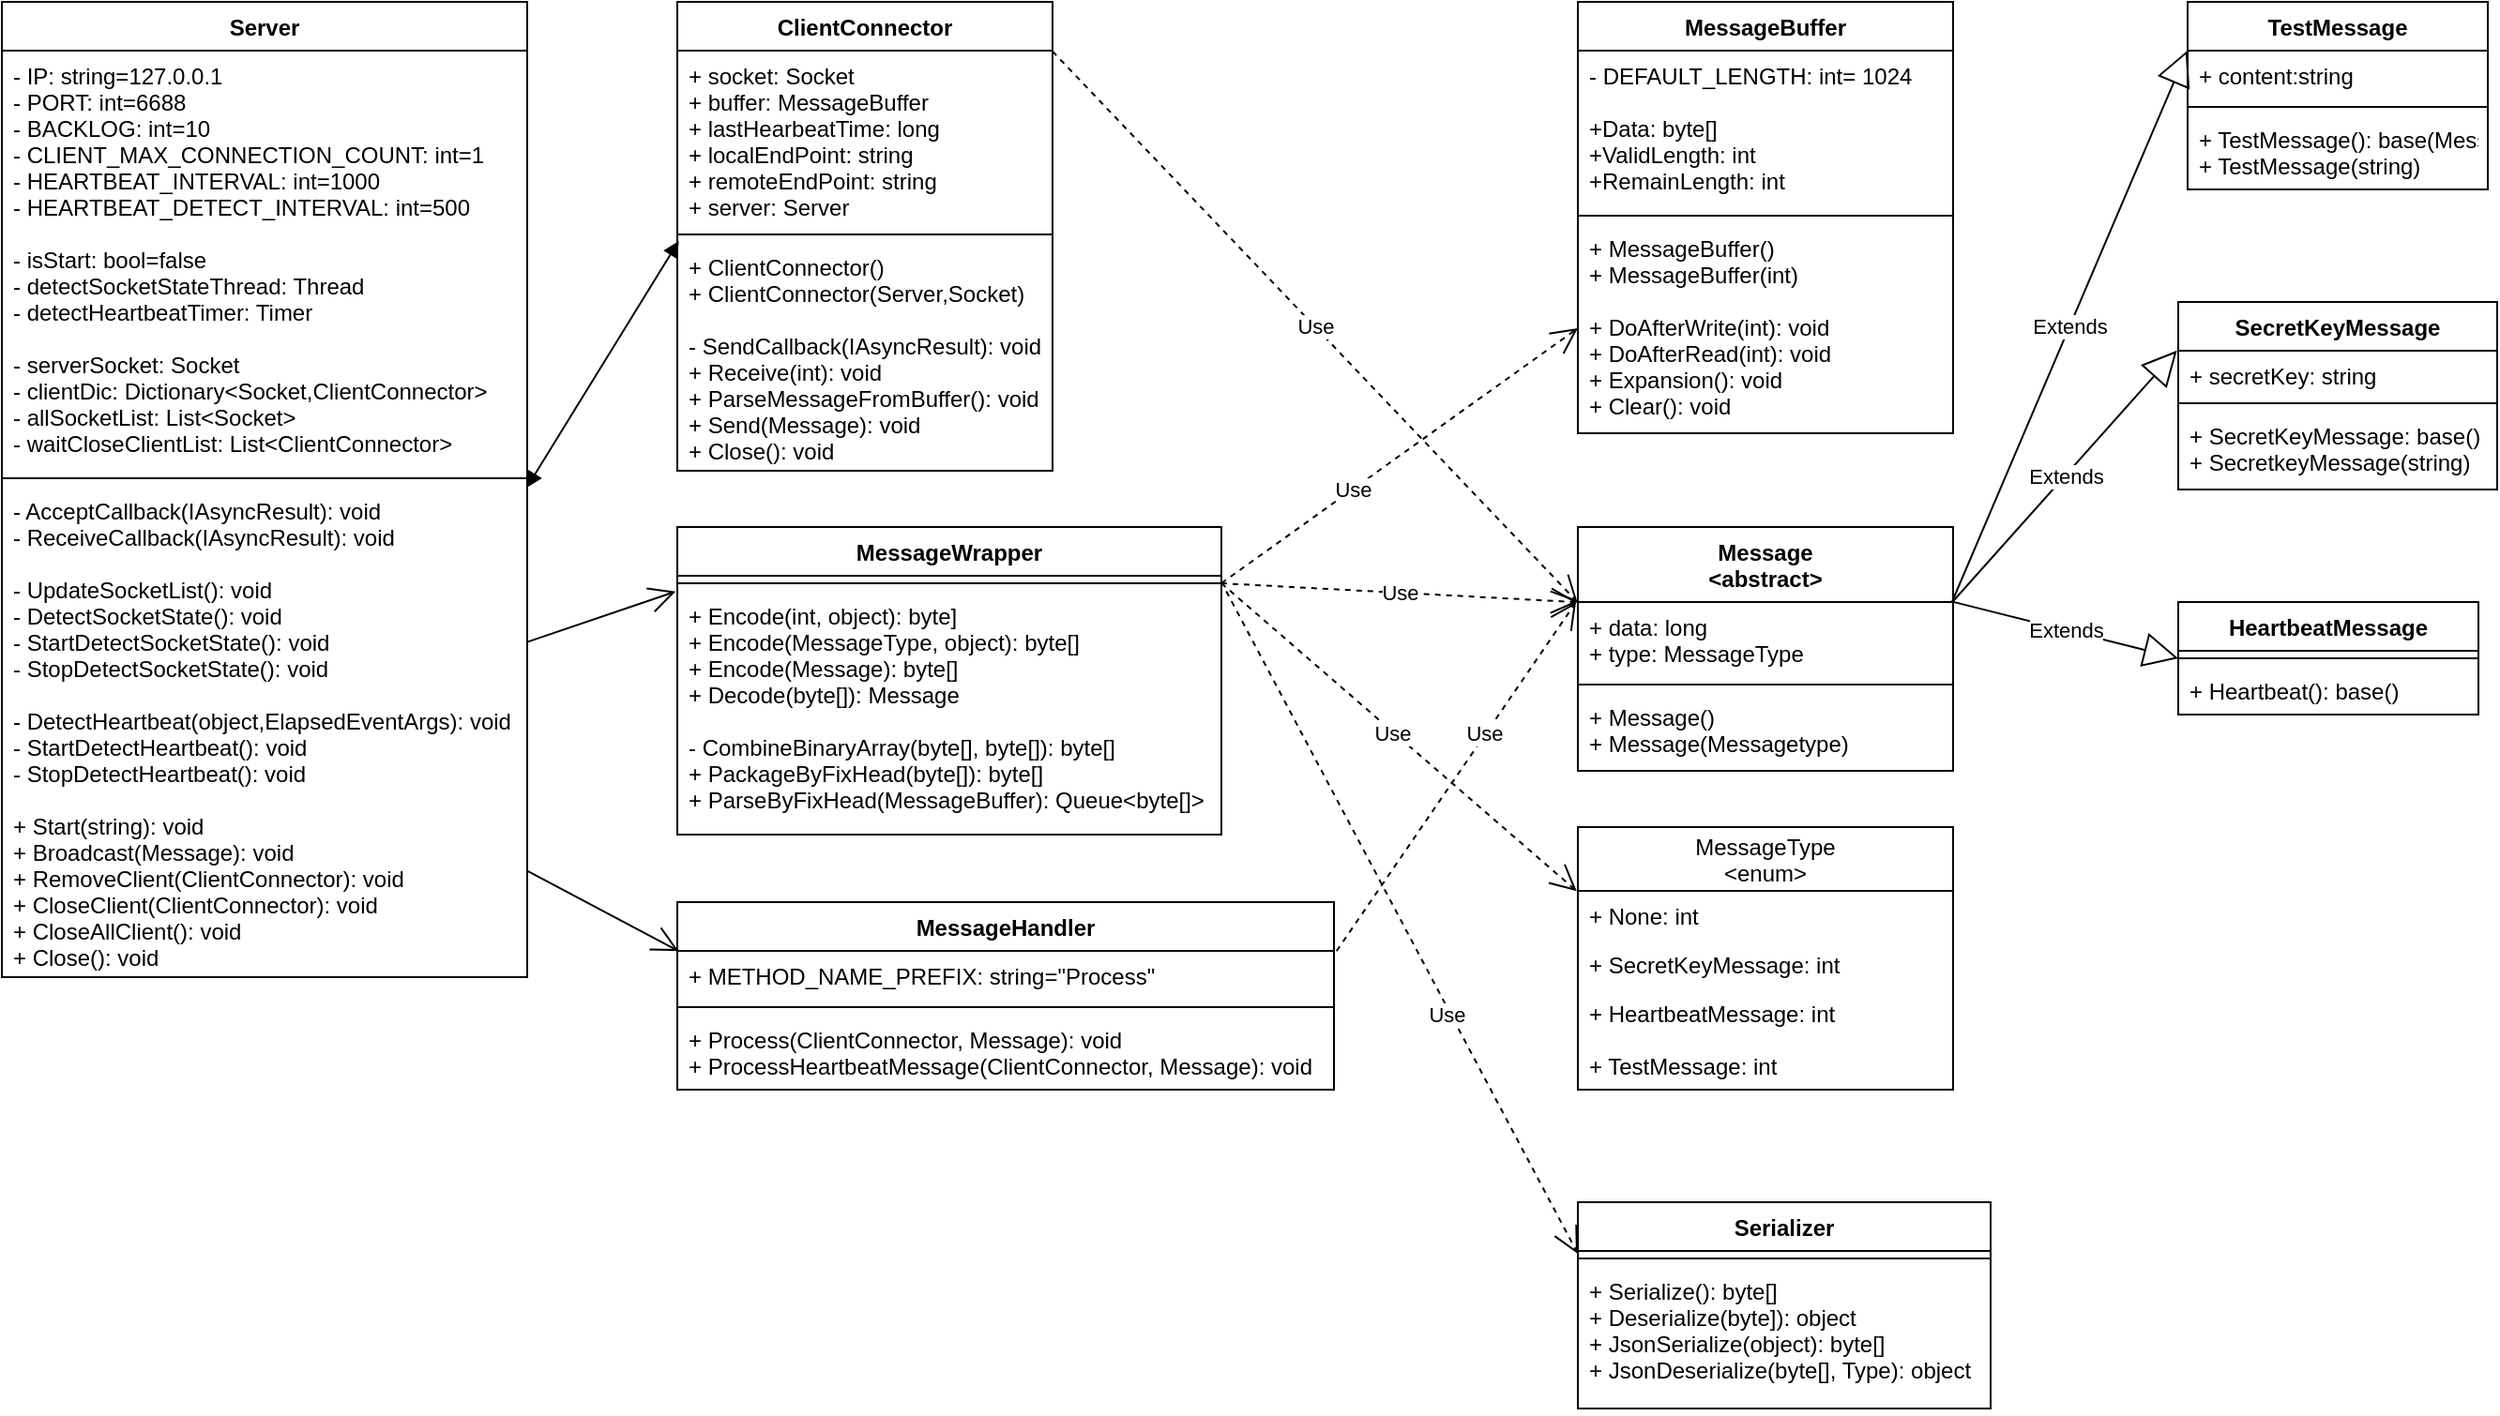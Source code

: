<mxfile version="20.5.0" type="github">
  <diagram id="C5RBs43oDa-KdzZeNtuy" name="Page-1">
    <mxGraphModel dx="1916" dy="1033" grid="1" gridSize="10" guides="1" tooltips="1" connect="1" arrows="1" fold="1" page="1" pageScale="1" pageWidth="827" pageHeight="1169" math="0" shadow="0">
      <root>
        <mxCell id="WIyWlLk6GJQsqaUBKTNV-0" />
        <mxCell id="WIyWlLk6GJQsqaUBKTNV-1" parent="WIyWlLk6GJQsqaUBKTNV-0" />
        <mxCell id="VAwtb7KLq5aNkNkUl2DF-0" value="Server" style="swimlane;fontStyle=1;align=center;verticalAlign=top;childLayout=stackLayout;horizontal=1;startSize=26;horizontalStack=0;resizeParent=1;resizeParentMax=0;resizeLast=0;collapsible=1;marginBottom=0;" parent="WIyWlLk6GJQsqaUBKTNV-1" vertex="1">
          <mxGeometry x="40" y="40" width="280" height="520" as="geometry" />
        </mxCell>
        <mxCell id="VAwtb7KLq5aNkNkUl2DF-1" value="- IP: string=127.0.0.1&#xa;- PORT: int=6688&#xa;- BACKLOG: int=10&#xa;- CLIENT_MAX_CONNECTION_COUNT: int=1&#xa;- HEARTBEAT_INTERVAL: int=1000&#xa;- HEARTBEAT_DETECT_INTERVAL: int=500&#xa;&#xa;- isStart: bool=false&#xa;- detectSocketStateThread: Thread&#xa;- detectHeartbeatTimer: Timer&#xa;&#xa;- serverSocket: Socket&#xa;- clientDic: Dictionary&lt;Socket,ClientConnector&gt;&#xa;- allSocketList: List&lt;Socket&gt;&#xa;- waitCloseClientList: List&lt;ClientConnector&gt;" style="text;strokeColor=none;fillColor=none;align=left;verticalAlign=top;spacingLeft=4;spacingRight=4;overflow=hidden;rotatable=0;points=[[0,0.5],[1,0.5]];portConstraint=eastwest;" parent="VAwtb7KLq5aNkNkUl2DF-0" vertex="1">
          <mxGeometry y="26" width="280" height="224" as="geometry" />
        </mxCell>
        <mxCell id="VAwtb7KLq5aNkNkUl2DF-2" value="" style="line;strokeWidth=1;fillColor=none;align=left;verticalAlign=middle;spacingTop=-1;spacingLeft=3;spacingRight=3;rotatable=0;labelPosition=right;points=[];portConstraint=eastwest;strokeColor=inherit;" parent="VAwtb7KLq5aNkNkUl2DF-0" vertex="1">
          <mxGeometry y="250" width="280" height="8" as="geometry" />
        </mxCell>
        <mxCell id="VAwtb7KLq5aNkNkUl2DF-3" value="- AcceptCallback(IAsyncResult): void&#xa;- ReceiveCallback(IAsyncResult): void&#xa;&#xa;- UpdateSocketList(): void&#xa;- DetectSocketState(): void&#xa;- StartDetectSocketState(): void&#xa;- StopDetectSocketState(): void&#xa;&#xa;- DetectHeartbeat(object,ElapsedEventArgs): void&#xa;- StartDetectHeartbeat(): void&#xa;- StopDetectHeartbeat(): void&#xa;&#xa;+ Start(string): void&#xa;+ Broadcast(Message): void&#xa;+ RemoveClient(ClientConnector): void&#xa;+ CloseClient(ClientConnector): void&#xa;+ CloseAllClient(): void&#xa;+ Close(): void" style="text;strokeColor=none;fillColor=none;align=left;verticalAlign=top;spacingLeft=4;spacingRight=4;overflow=hidden;rotatable=0;points=[[0,0.5],[1,0.5]];portConstraint=eastwest;" parent="VAwtb7KLq5aNkNkUl2DF-0" vertex="1">
          <mxGeometry y="258" width="280" height="262" as="geometry" />
        </mxCell>
        <mxCell id="B_friO1HUQH2m3yJXOge-0" value="ClientConnector" style="swimlane;fontStyle=1;align=center;verticalAlign=top;childLayout=stackLayout;horizontal=1;startSize=26;horizontalStack=0;resizeParent=1;resizeParentMax=0;resizeLast=0;collapsible=1;marginBottom=0;" parent="WIyWlLk6GJQsqaUBKTNV-1" vertex="1">
          <mxGeometry x="400" y="40" width="200" height="250" as="geometry" />
        </mxCell>
        <mxCell id="B_friO1HUQH2m3yJXOge-1" value="+ socket: Socket&#xa;+ buffer: MessageBuffer&#xa;+ lastHearbeatTime: long&#xa;+ localEndPoint: string&#xa;+ remoteEndPoint: string&#xa;+ server: Server&#xa;" style="text;strokeColor=none;fillColor=none;align=left;verticalAlign=top;spacingLeft=4;spacingRight=4;overflow=hidden;rotatable=0;points=[[0,0.5],[1,0.5]];portConstraint=eastwest;" parent="B_friO1HUQH2m3yJXOge-0" vertex="1">
          <mxGeometry y="26" width="200" height="94" as="geometry" />
        </mxCell>
        <mxCell id="B_friO1HUQH2m3yJXOge-2" value="" style="line;strokeWidth=1;fillColor=none;align=left;verticalAlign=middle;spacingTop=-1;spacingLeft=3;spacingRight=3;rotatable=0;labelPosition=right;points=[];portConstraint=eastwest;strokeColor=inherit;" parent="B_friO1HUQH2m3yJXOge-0" vertex="1">
          <mxGeometry y="120" width="200" height="8" as="geometry" />
        </mxCell>
        <mxCell id="B_friO1HUQH2m3yJXOge-3" value="+ ClientConnector()&#xa;+ ClientConnector(Server,Socket)&#xa;&#xa;- SendCallback(IAsyncResult): void&#xa;+ Receive(int): void&#xa;+ ParseMessageFromBuffer(): void&#xa;+ Send(Message): void&#xa;+ Close(): void" style="text;strokeColor=none;fillColor=none;align=left;verticalAlign=top;spacingLeft=4;spacingRight=4;overflow=hidden;rotatable=0;points=[[0,0.5],[1,0.5]];portConstraint=eastwest;" parent="B_friO1HUQH2m3yJXOge-0" vertex="1">
          <mxGeometry y="128" width="200" height="122" as="geometry" />
        </mxCell>
        <mxCell id="B_friO1HUQH2m3yJXOge-4" value="MessageHandler" style="swimlane;fontStyle=1;align=center;verticalAlign=top;childLayout=stackLayout;horizontal=1;startSize=26;horizontalStack=0;resizeParent=1;resizeParentMax=0;resizeLast=0;collapsible=1;marginBottom=0;" parent="WIyWlLk6GJQsqaUBKTNV-1" vertex="1">
          <mxGeometry x="400" y="520" width="350" height="100" as="geometry" />
        </mxCell>
        <mxCell id="B_friO1HUQH2m3yJXOge-5" value="+ METHOD_NAME_PREFIX: string=&quot;Process&quot;" style="text;strokeColor=none;fillColor=none;align=left;verticalAlign=top;spacingLeft=4;spacingRight=4;overflow=hidden;rotatable=0;points=[[0,0.5],[1,0.5]];portConstraint=eastwest;" parent="B_friO1HUQH2m3yJXOge-4" vertex="1">
          <mxGeometry y="26" width="350" height="26" as="geometry" />
        </mxCell>
        <mxCell id="B_friO1HUQH2m3yJXOge-6" value="" style="line;strokeWidth=1;fillColor=none;align=left;verticalAlign=middle;spacingTop=-1;spacingLeft=3;spacingRight=3;rotatable=0;labelPosition=right;points=[];portConstraint=eastwest;strokeColor=inherit;" parent="B_friO1HUQH2m3yJXOge-4" vertex="1">
          <mxGeometry y="52" width="350" height="8" as="geometry" />
        </mxCell>
        <mxCell id="B_friO1HUQH2m3yJXOge-7" value="+ Process(ClientConnector, Message): void&#xa;+ ProcessHeartbeatMessage(ClientConnector, Message): void" style="text;strokeColor=none;fillColor=none;align=left;verticalAlign=top;spacingLeft=4;spacingRight=4;overflow=hidden;rotatable=0;points=[[0,0.5],[1,0.5]];portConstraint=eastwest;" parent="B_friO1HUQH2m3yJXOge-4" vertex="1">
          <mxGeometry y="60" width="350" height="40" as="geometry" />
        </mxCell>
        <mxCell id="B_friO1HUQH2m3yJXOge-8" value="Message&#xa;&lt;abstract&gt;" style="swimlane;fontStyle=1;align=center;verticalAlign=top;childLayout=stackLayout;horizontal=1;startSize=40;horizontalStack=0;resizeParent=1;resizeParentMax=0;resizeLast=0;collapsible=1;marginBottom=0;" parent="WIyWlLk6GJQsqaUBKTNV-1" vertex="1">
          <mxGeometry x="880" y="320" width="200" height="130" as="geometry" />
        </mxCell>
        <mxCell id="B_friO1HUQH2m3yJXOge-9" value="+ data: long&#xa;+ type: MessageType&#xa;&#xa;" style="text;strokeColor=none;fillColor=none;align=left;verticalAlign=top;spacingLeft=4;spacingRight=4;overflow=hidden;rotatable=0;points=[[0,0.5],[1,0.5]];portConstraint=eastwest;" parent="B_friO1HUQH2m3yJXOge-8" vertex="1">
          <mxGeometry y="40" width="200" height="40" as="geometry" />
        </mxCell>
        <mxCell id="B_friO1HUQH2m3yJXOge-10" value="" style="line;strokeWidth=1;fillColor=none;align=left;verticalAlign=middle;spacingTop=-1;spacingLeft=3;spacingRight=3;rotatable=0;labelPosition=right;points=[];portConstraint=eastwest;strokeColor=inherit;" parent="B_friO1HUQH2m3yJXOge-8" vertex="1">
          <mxGeometry y="80" width="200" height="8" as="geometry" />
        </mxCell>
        <mxCell id="B_friO1HUQH2m3yJXOge-11" value="+ Message()&#xa;+ Message(Messagetype)" style="text;strokeColor=none;fillColor=none;align=left;verticalAlign=top;spacingLeft=4;spacingRight=4;overflow=hidden;rotatable=0;points=[[0,0.5],[1,0.5]];portConstraint=eastwest;" parent="B_friO1HUQH2m3yJXOge-8" vertex="1">
          <mxGeometry y="88" width="200" height="42" as="geometry" />
        </mxCell>
        <mxCell id="B_friO1HUQH2m3yJXOge-12" value="MessageBuffer" style="swimlane;fontStyle=1;align=center;verticalAlign=top;childLayout=stackLayout;horizontal=1;startSize=26;horizontalStack=0;resizeParent=1;resizeParentMax=0;resizeLast=0;collapsible=1;marginBottom=0;" parent="WIyWlLk6GJQsqaUBKTNV-1" vertex="1">
          <mxGeometry x="880" y="40" width="200" height="230" as="geometry" />
        </mxCell>
        <mxCell id="B_friO1HUQH2m3yJXOge-13" value="- DEFAULT_LENGTH: int= 1024&#xa;&#xa;+Data: byte[]&#xa;+ValidLength: int&#xa;+RemainLength: int" style="text;strokeColor=none;fillColor=none;align=left;verticalAlign=top;spacingLeft=4;spacingRight=4;overflow=hidden;rotatable=0;points=[[0,0.5],[1,0.5]];portConstraint=eastwest;" parent="B_friO1HUQH2m3yJXOge-12" vertex="1">
          <mxGeometry y="26" width="200" height="84" as="geometry" />
        </mxCell>
        <mxCell id="B_friO1HUQH2m3yJXOge-14" value="" style="line;strokeWidth=1;fillColor=none;align=left;verticalAlign=middle;spacingTop=-1;spacingLeft=3;spacingRight=3;rotatable=0;labelPosition=right;points=[];portConstraint=eastwest;strokeColor=inherit;" parent="B_friO1HUQH2m3yJXOge-12" vertex="1">
          <mxGeometry y="110" width="200" height="8" as="geometry" />
        </mxCell>
        <mxCell id="B_friO1HUQH2m3yJXOge-15" value="+ MessageBuffer()&#xa;+ MessageBuffer(int)&#xa;&#xa;+ DoAfterWrite(int): void&#xa;+ DoAfterRead(int): void&#xa;+ Expansion(): void&#xa;+ Clear(): void" style="text;strokeColor=none;fillColor=none;align=left;verticalAlign=top;spacingLeft=4;spacingRight=4;overflow=hidden;rotatable=0;points=[[0,0.5],[1,0.5]];portConstraint=eastwest;" parent="B_friO1HUQH2m3yJXOge-12" vertex="1">
          <mxGeometry y="118" width="200" height="112" as="geometry" />
        </mxCell>
        <mxCell id="B_friO1HUQH2m3yJXOge-20" value="MessageWrapper" style="swimlane;fontStyle=1;align=center;verticalAlign=top;childLayout=stackLayout;horizontal=1;startSize=26;horizontalStack=0;resizeParent=1;resizeParentMax=0;resizeLast=0;collapsible=1;marginBottom=0;" parent="WIyWlLk6GJQsqaUBKTNV-1" vertex="1">
          <mxGeometry x="400" y="320" width="290" height="164" as="geometry" />
        </mxCell>
        <mxCell id="B_friO1HUQH2m3yJXOge-22" value="" style="line;strokeWidth=1;fillColor=none;align=left;verticalAlign=middle;spacingTop=-1;spacingLeft=3;spacingRight=3;rotatable=0;labelPosition=right;points=[];portConstraint=eastwest;strokeColor=inherit;" parent="B_friO1HUQH2m3yJXOge-20" vertex="1">
          <mxGeometry y="26" width="290" height="8" as="geometry" />
        </mxCell>
        <mxCell id="B_friO1HUQH2m3yJXOge-23" value="+ Encode(int, object): byte]&#xa;+ Encode(MessageType, object): byte[]&#xa;+ Encode(Message): byte[]&#xa;+ Decode(byte[]): Message&#xa;&#xa;- CombineBinaryArray(byte[], byte[]): byte[]&#xa;+ PackageByFixHead(byte[]): byte[]&#xa;+ ParseByFixHead(MessageBuffer): Queue&lt;byte[]&gt;" style="text;strokeColor=none;fillColor=none;align=left;verticalAlign=top;spacingLeft=4;spacingRight=4;overflow=hidden;rotatable=0;points=[[0,0.5],[1,0.5]];portConstraint=eastwest;" parent="B_friO1HUQH2m3yJXOge-20" vertex="1">
          <mxGeometry y="34" width="290" height="130" as="geometry" />
        </mxCell>
        <mxCell id="B_friO1HUQH2m3yJXOge-24" value="Serializer" style="swimlane;fontStyle=1;align=center;verticalAlign=top;childLayout=stackLayout;horizontal=1;startSize=26;horizontalStack=0;resizeParent=1;resizeParentMax=0;resizeLast=0;collapsible=1;marginBottom=0;" parent="WIyWlLk6GJQsqaUBKTNV-1" vertex="1">
          <mxGeometry x="880" y="680" width="220" height="110" as="geometry" />
        </mxCell>
        <mxCell id="B_friO1HUQH2m3yJXOge-26" value="" style="line;strokeWidth=1;fillColor=none;align=left;verticalAlign=middle;spacingTop=-1;spacingLeft=3;spacingRight=3;rotatable=0;labelPosition=right;points=[];portConstraint=eastwest;strokeColor=inherit;" parent="B_friO1HUQH2m3yJXOge-24" vertex="1">
          <mxGeometry y="26" width="220" height="8" as="geometry" />
        </mxCell>
        <mxCell id="B_friO1HUQH2m3yJXOge-27" value="+ Serialize(): byte[]&#xa;+ Deserialize(byte]): object&#xa;+ JsonSerialize(object): byte[]&#xa;+ JsonDeserialize(byte[], Type): object" style="text;strokeColor=none;fillColor=none;align=left;verticalAlign=top;spacingLeft=4;spacingRight=4;overflow=hidden;rotatable=0;points=[[0,0.5],[1,0.5]];portConstraint=eastwest;" parent="B_friO1HUQH2m3yJXOge-24" vertex="1">
          <mxGeometry y="34" width="220" height="76" as="geometry" />
        </mxCell>
        <mxCell id="NcEaHT6Et7PMbFL95pdy-6" value="TestMessage" style="swimlane;fontStyle=1;align=center;verticalAlign=top;childLayout=stackLayout;horizontal=1;startSize=26;horizontalStack=0;resizeParent=1;resizeParentMax=0;resizeLast=0;collapsible=1;marginBottom=0;" vertex="1" parent="WIyWlLk6GJQsqaUBKTNV-1">
          <mxGeometry x="1205" y="40" width="160" height="100" as="geometry" />
        </mxCell>
        <mxCell id="NcEaHT6Et7PMbFL95pdy-7" value="+ content:string" style="text;strokeColor=none;fillColor=none;align=left;verticalAlign=top;spacingLeft=4;spacingRight=4;overflow=hidden;rotatable=0;points=[[0,0.5],[1,0.5]];portConstraint=eastwest;" vertex="1" parent="NcEaHT6Et7PMbFL95pdy-6">
          <mxGeometry y="26" width="160" height="26" as="geometry" />
        </mxCell>
        <mxCell id="NcEaHT6Et7PMbFL95pdy-8" value="" style="line;strokeWidth=1;fillColor=none;align=left;verticalAlign=middle;spacingTop=-1;spacingLeft=3;spacingRight=3;rotatable=0;labelPosition=right;points=[];portConstraint=eastwest;strokeColor=inherit;" vertex="1" parent="NcEaHT6Et7PMbFL95pdy-6">
          <mxGeometry y="52" width="160" height="8" as="geometry" />
        </mxCell>
        <mxCell id="NcEaHT6Et7PMbFL95pdy-9" value="+ TestMessage(): base(MessageType)&#xa;+ TestMessage(string)" style="text;strokeColor=none;fillColor=none;align=left;verticalAlign=top;spacingLeft=4;spacingRight=4;overflow=hidden;rotatable=0;points=[[0,0.5],[1,0.5]];portConstraint=eastwest;" vertex="1" parent="NcEaHT6Et7PMbFL95pdy-6">
          <mxGeometry y="60" width="160" height="40" as="geometry" />
        </mxCell>
        <mxCell id="NcEaHT6Et7PMbFL95pdy-12" value="SecretKeyMessage" style="swimlane;fontStyle=1;align=center;verticalAlign=top;childLayout=stackLayout;horizontal=1;startSize=26;horizontalStack=0;resizeParent=1;resizeParentMax=0;resizeLast=0;collapsible=1;marginBottom=0;" vertex="1" parent="WIyWlLk6GJQsqaUBKTNV-1">
          <mxGeometry x="1200" y="200" width="170" height="100" as="geometry" />
        </mxCell>
        <mxCell id="NcEaHT6Et7PMbFL95pdy-13" value="+ secretKey: string" style="text;strokeColor=none;fillColor=none;align=left;verticalAlign=top;spacingLeft=4;spacingRight=4;overflow=hidden;rotatable=0;points=[[0,0.5],[1,0.5]];portConstraint=eastwest;" vertex="1" parent="NcEaHT6Et7PMbFL95pdy-12">
          <mxGeometry y="26" width="170" height="24" as="geometry" />
        </mxCell>
        <mxCell id="NcEaHT6Et7PMbFL95pdy-14" value="" style="line;strokeWidth=1;fillColor=none;align=left;verticalAlign=middle;spacingTop=-1;spacingLeft=3;spacingRight=3;rotatable=0;labelPosition=right;points=[];portConstraint=eastwest;strokeColor=inherit;" vertex="1" parent="NcEaHT6Et7PMbFL95pdy-12">
          <mxGeometry y="50" width="170" height="8" as="geometry" />
        </mxCell>
        <mxCell id="NcEaHT6Et7PMbFL95pdy-15" value="+ SecretKeyMessage: base()&#xa;+ SecretkeyMessage(string)" style="text;strokeColor=none;fillColor=none;align=left;verticalAlign=top;spacingLeft=4;spacingRight=4;overflow=hidden;rotatable=0;points=[[0,0.5],[1,0.5]];portConstraint=eastwest;" vertex="1" parent="NcEaHT6Et7PMbFL95pdy-12">
          <mxGeometry y="58" width="170" height="42" as="geometry" />
        </mxCell>
        <mxCell id="NcEaHT6Et7PMbFL95pdy-16" value="HeartbeatMessage" style="swimlane;fontStyle=1;align=center;verticalAlign=top;childLayout=stackLayout;horizontal=1;startSize=26;horizontalStack=0;resizeParent=1;resizeParentMax=0;resizeLast=0;collapsible=1;marginBottom=0;" vertex="1" parent="WIyWlLk6GJQsqaUBKTNV-1">
          <mxGeometry x="1200" y="360" width="160" height="60" as="geometry" />
        </mxCell>
        <mxCell id="NcEaHT6Et7PMbFL95pdy-18" value="" style="line;strokeWidth=1;fillColor=none;align=left;verticalAlign=middle;spacingTop=-1;spacingLeft=3;spacingRight=3;rotatable=0;labelPosition=right;points=[];portConstraint=eastwest;strokeColor=inherit;" vertex="1" parent="NcEaHT6Et7PMbFL95pdy-16">
          <mxGeometry y="26" width="160" height="8" as="geometry" />
        </mxCell>
        <mxCell id="NcEaHT6Et7PMbFL95pdy-19" value="+ Heartbeat(): base()" style="text;strokeColor=none;fillColor=none;align=left;verticalAlign=top;spacingLeft=4;spacingRight=4;overflow=hidden;rotatable=0;points=[[0,0.5],[1,0.5]];portConstraint=eastwest;" vertex="1" parent="NcEaHT6Et7PMbFL95pdy-16">
          <mxGeometry y="34" width="160" height="26" as="geometry" />
        </mxCell>
        <mxCell id="NcEaHT6Et7PMbFL95pdy-25" value="MessageType&#xa;&lt;enum&gt;" style="swimlane;fontStyle=0;childLayout=stackLayout;horizontal=1;startSize=34;fillColor=none;horizontalStack=0;resizeParent=1;resizeParentMax=0;resizeLast=0;collapsible=1;marginBottom=0;" vertex="1" parent="WIyWlLk6GJQsqaUBKTNV-1">
          <mxGeometry x="880" y="480" width="200" height="140" as="geometry" />
        </mxCell>
        <mxCell id="NcEaHT6Et7PMbFL95pdy-26" value="+ None: int" style="text;strokeColor=none;fillColor=none;align=left;verticalAlign=top;spacingLeft=4;spacingRight=4;overflow=hidden;rotatable=0;points=[[0,0.5],[1,0.5]];portConstraint=eastwest;" vertex="1" parent="NcEaHT6Et7PMbFL95pdy-25">
          <mxGeometry y="34" width="200" height="26" as="geometry" />
        </mxCell>
        <mxCell id="NcEaHT6Et7PMbFL95pdy-27" value="+ SecretKeyMessage: int" style="text;strokeColor=none;fillColor=none;align=left;verticalAlign=top;spacingLeft=4;spacingRight=4;overflow=hidden;rotatable=0;points=[[0,0.5],[1,0.5]];portConstraint=eastwest;" vertex="1" parent="NcEaHT6Et7PMbFL95pdy-25">
          <mxGeometry y="60" width="200" height="26" as="geometry" />
        </mxCell>
        <mxCell id="NcEaHT6Et7PMbFL95pdy-28" value="+ HeartbeatMessage: int&#xa;&#xa;+ TestMessage: int" style="text;strokeColor=none;fillColor=none;align=left;verticalAlign=top;spacingLeft=4;spacingRight=4;overflow=hidden;rotatable=0;points=[[0,0.5],[1,0.5]];portConstraint=eastwest;" vertex="1" parent="NcEaHT6Et7PMbFL95pdy-25">
          <mxGeometry y="86" width="200" height="54" as="geometry" />
        </mxCell>
        <mxCell id="NcEaHT6Et7PMbFL95pdy-32" value="Use" style="endArrow=open;endSize=12;dashed=1;html=1;rounded=0;entryX=0;entryY=0.5;entryDx=0;entryDy=0;" edge="1" parent="WIyWlLk6GJQsqaUBKTNV-1" target="B_friO1HUQH2m3yJXOge-15">
          <mxGeometry x="-0.264" width="160" relative="1" as="geometry">
            <mxPoint x="690" y="350" as="sourcePoint" />
            <mxPoint x="850" y="400" as="targetPoint" />
            <Array as="points" />
            <mxPoint as="offset" />
          </mxGeometry>
        </mxCell>
        <mxCell id="NcEaHT6Et7PMbFL95pdy-33" value="Use" style="endArrow=open;endSize=12;dashed=1;html=1;rounded=0;entryX=-0.003;entryY=0.005;entryDx=0;entryDy=0;entryPerimeter=0;" edge="1" parent="WIyWlLk6GJQsqaUBKTNV-1" target="NcEaHT6Et7PMbFL95pdy-26">
          <mxGeometry x="-0.039" y="-2" width="160" relative="1" as="geometry">
            <mxPoint x="690" y="350" as="sourcePoint" />
            <mxPoint x="850" y="400" as="targetPoint" />
            <Array as="points" />
            <mxPoint x="1" as="offset" />
          </mxGeometry>
        </mxCell>
        <mxCell id="NcEaHT6Et7PMbFL95pdy-44" value="Extends" style="endArrow=block;endSize=16;endFill=0;html=1;rounded=0;entryX=-0.004;entryY=-0.004;entryDx=0;entryDy=0;exitX=0.998;exitY=0;exitDx=0;exitDy=0;exitPerimeter=0;entryPerimeter=0;" edge="1" parent="WIyWlLk6GJQsqaUBKTNV-1" source="B_friO1HUQH2m3yJXOge-9" target="NcEaHT6Et7PMbFL95pdy-13">
          <mxGeometry width="160" relative="1" as="geometry">
            <mxPoint x="1080" y="380" as="sourcePoint" />
            <mxPoint x="1240" y="380" as="targetPoint" />
          </mxGeometry>
        </mxCell>
        <mxCell id="NcEaHT6Et7PMbFL95pdy-47" value="Extends" style="endArrow=block;endSize=16;endFill=0;html=1;rounded=0;entryX=0;entryY=0.5;entryDx=0;entryDy=0;exitX=0.998;exitY=-0.005;exitDx=0;exitDy=0;exitPerimeter=0;" edge="1" parent="WIyWlLk6GJQsqaUBKTNV-1" source="B_friO1HUQH2m3yJXOge-9" target="NcEaHT6Et7PMbFL95pdy-16">
          <mxGeometry width="160" relative="1" as="geometry">
            <mxPoint x="1080" y="380" as="sourcePoint" />
            <mxPoint x="1240" y="380" as="targetPoint" />
          </mxGeometry>
        </mxCell>
        <mxCell id="NcEaHT6Et7PMbFL95pdy-48" value="Extends" style="endArrow=block;endSize=16;endFill=0;html=1;rounded=0;entryX=-0.001;entryY=-0.001;entryDx=0;entryDy=0;entryPerimeter=0;exitX=0.997;exitY=0;exitDx=0;exitDy=0;exitPerimeter=0;" edge="1" parent="WIyWlLk6GJQsqaUBKTNV-1" source="B_friO1HUQH2m3yJXOge-9" target="NcEaHT6Et7PMbFL95pdy-7">
          <mxGeometry width="160" relative="1" as="geometry">
            <mxPoint x="1080" y="429" as="sourcePoint" />
            <mxPoint x="1240" y="429" as="targetPoint" />
          </mxGeometry>
        </mxCell>
        <mxCell id="NcEaHT6Et7PMbFL95pdy-49" value="Use" style="endArrow=open;endSize=12;dashed=1;html=1;rounded=0;entryX=-0.001;entryY=0.002;entryDx=0;entryDy=0;exitX=1;exitY=0.004;exitDx=0;exitDy=0;exitPerimeter=0;entryPerimeter=0;" edge="1" parent="WIyWlLk6GJQsqaUBKTNV-1" source="B_friO1HUQH2m3yJXOge-1" target="B_friO1HUQH2m3yJXOge-9">
          <mxGeometry width="160" relative="1" as="geometry">
            <mxPoint x="600" y="229" as="sourcePoint" />
            <mxPoint x="760" y="229" as="targetPoint" />
          </mxGeometry>
        </mxCell>
        <mxCell id="NcEaHT6Et7PMbFL95pdy-50" value="Use" style="endArrow=open;endSize=12;dashed=1;html=1;rounded=0;entryX=-0.001;entryY=0.002;entryDx=0;entryDy=0;entryPerimeter=0;exitX=1;exitY=0.5;exitDx=0;exitDy=0;exitPerimeter=0;" edge="1" parent="WIyWlLk6GJQsqaUBKTNV-1" source="B_friO1HUQH2m3yJXOge-22" target="B_friO1HUQH2m3yJXOge-9">
          <mxGeometry width="160" relative="1" as="geometry">
            <mxPoint x="690" y="419" as="sourcePoint" />
            <mxPoint x="850" y="419" as="targetPoint" />
          </mxGeometry>
        </mxCell>
        <mxCell id="NcEaHT6Et7PMbFL95pdy-51" value="Use" style="endArrow=open;endSize=12;dashed=1;html=1;rounded=0;entryX=-0.005;entryY=0.002;entryDx=0;entryDy=0;entryPerimeter=0;exitX=1.004;exitY=0.003;exitDx=0;exitDy=0;exitPerimeter=0;" edge="1" parent="WIyWlLk6GJQsqaUBKTNV-1" source="B_friO1HUQH2m3yJXOge-5" target="B_friO1HUQH2m3yJXOge-9">
          <mxGeometry x="0.243" y="1" width="160" relative="1" as="geometry">
            <mxPoint x="750" y="580" as="sourcePoint" />
            <mxPoint x="910" y="580" as="targetPoint" />
            <mxPoint as="offset" />
          </mxGeometry>
        </mxCell>
        <mxCell id="NcEaHT6Et7PMbFL95pdy-52" value="Use" style="endArrow=open;endSize=12;dashed=1;html=1;rounded=0;entryX=0;entryY=0.25;entryDx=0;entryDy=0;exitX=1.009;exitY=0.002;exitDx=0;exitDy=0;exitPerimeter=0;" edge="1" parent="WIyWlLk6GJQsqaUBKTNV-1" source="B_friO1HUQH2m3yJXOge-23" target="B_friO1HUQH2m3yJXOge-24">
          <mxGeometry x="0.273" y="-2" width="160" relative="1" as="geometry">
            <mxPoint x="690" y="419" as="sourcePoint" />
            <mxPoint x="850" y="419" as="targetPoint" />
            <mxPoint as="offset" />
          </mxGeometry>
        </mxCell>
        <mxCell id="NcEaHT6Et7PMbFL95pdy-54" value="" style="endArrow=block;startArrow=block;endFill=1;startFill=1;html=1;rounded=0;entryX=0.004;entryY=-0.004;entryDx=0;entryDy=0;entryPerimeter=0;exitX=0.999;exitY=0.004;exitDx=0;exitDy=0;exitPerimeter=0;" edge="1" parent="WIyWlLk6GJQsqaUBKTNV-1" source="VAwtb7KLq5aNkNkUl2DF-3" target="B_friO1HUQH2m3yJXOge-3">
          <mxGeometry width="160" relative="1" as="geometry">
            <mxPoint x="320" y="429" as="sourcePoint" />
            <mxPoint x="480" y="429" as="targetPoint" />
          </mxGeometry>
        </mxCell>
        <mxCell id="NcEaHT6Et7PMbFL95pdy-55" value="" style="endArrow=open;endFill=1;endSize=12;html=1;rounded=0;entryX=-0.003;entryY=0.003;entryDx=0;entryDy=0;entryPerimeter=0;" edge="1" parent="WIyWlLk6GJQsqaUBKTNV-1" source="VAwtb7KLq5aNkNkUl2DF-3" target="B_friO1HUQH2m3yJXOge-23">
          <mxGeometry width="160" relative="1" as="geometry">
            <mxPoint x="320" y="429" as="sourcePoint" />
            <mxPoint x="480" y="429" as="targetPoint" />
          </mxGeometry>
        </mxCell>
        <mxCell id="NcEaHT6Et7PMbFL95pdy-56" value="" style="endArrow=open;endFill=1;endSize=12;html=1;rounded=0;entryX=0.002;entryY=0.003;entryDx=0;entryDy=0;entryPerimeter=0;" edge="1" parent="WIyWlLk6GJQsqaUBKTNV-1" source="VAwtb7KLq5aNkNkUl2DF-3" target="B_friO1HUQH2m3yJXOge-5">
          <mxGeometry width="160" relative="1" as="geometry">
            <mxPoint x="320" y="429" as="sourcePoint" />
            <mxPoint x="480" y="429" as="targetPoint" />
          </mxGeometry>
        </mxCell>
      </root>
    </mxGraphModel>
  </diagram>
</mxfile>
